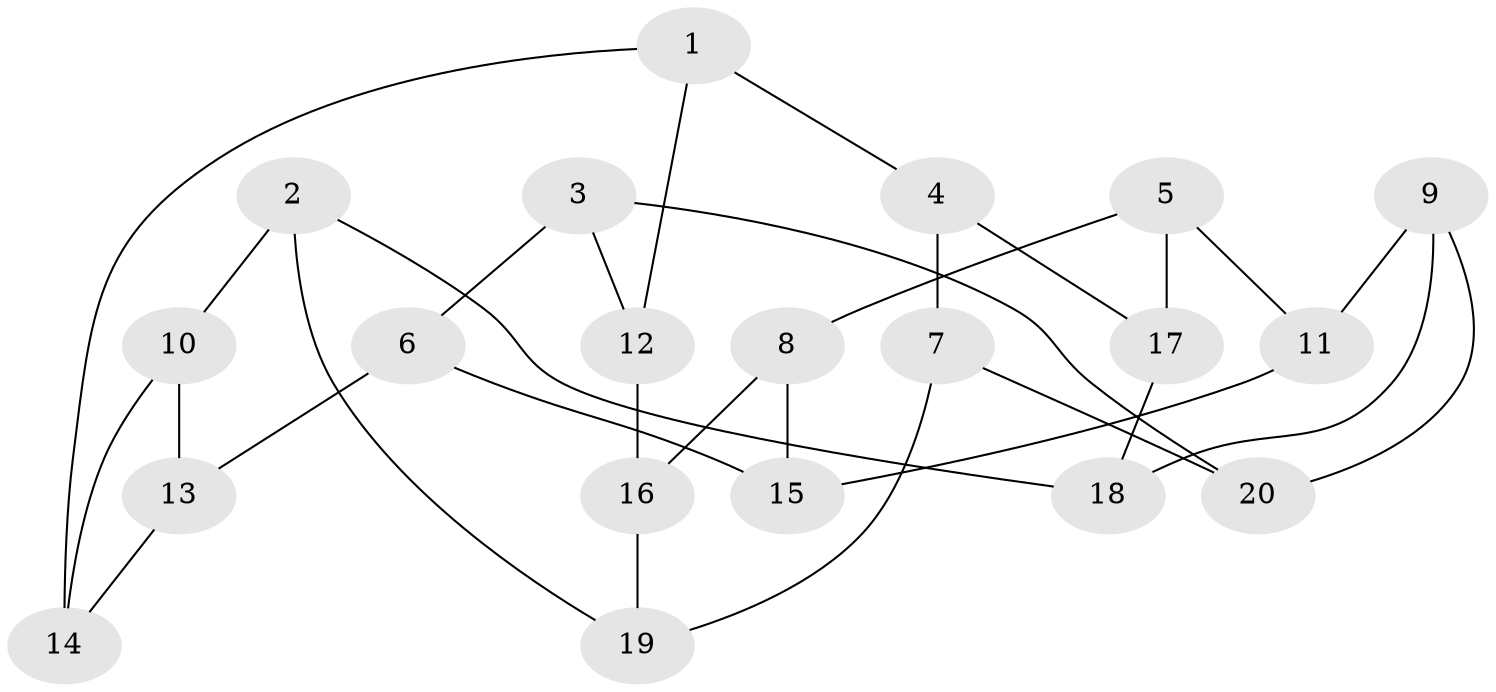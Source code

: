 // Generated by graph-tools (version 1.1) at 2025/46/02/15/25 05:46:28]
// undirected, 20 vertices, 30 edges
graph export_dot {
graph [start="1"]
  node [color=gray90,style=filled];
  1;
  2;
  3;
  4;
  5;
  6;
  7;
  8;
  9;
  10;
  11;
  12;
  13;
  14;
  15;
  16;
  17;
  18;
  19;
  20;
  1 -- 14;
  1 -- 4;
  1 -- 12;
  2 -- 18;
  2 -- 19;
  2 -- 10;
  3 -- 20;
  3 -- 6;
  3 -- 12;
  4 -- 17;
  4 -- 7;
  5 -- 17;
  5 -- 11;
  5 -- 8;
  6 -- 15;
  6 -- 13;
  7 -- 20;
  7 -- 19;
  8 -- 16;
  8 -- 15;
  9 -- 18;
  9 -- 11;
  9 -- 20;
  10 -- 14;
  10 -- 13;
  11 -- 15;
  12 -- 16;
  13 -- 14;
  16 -- 19;
  17 -- 18;
}
